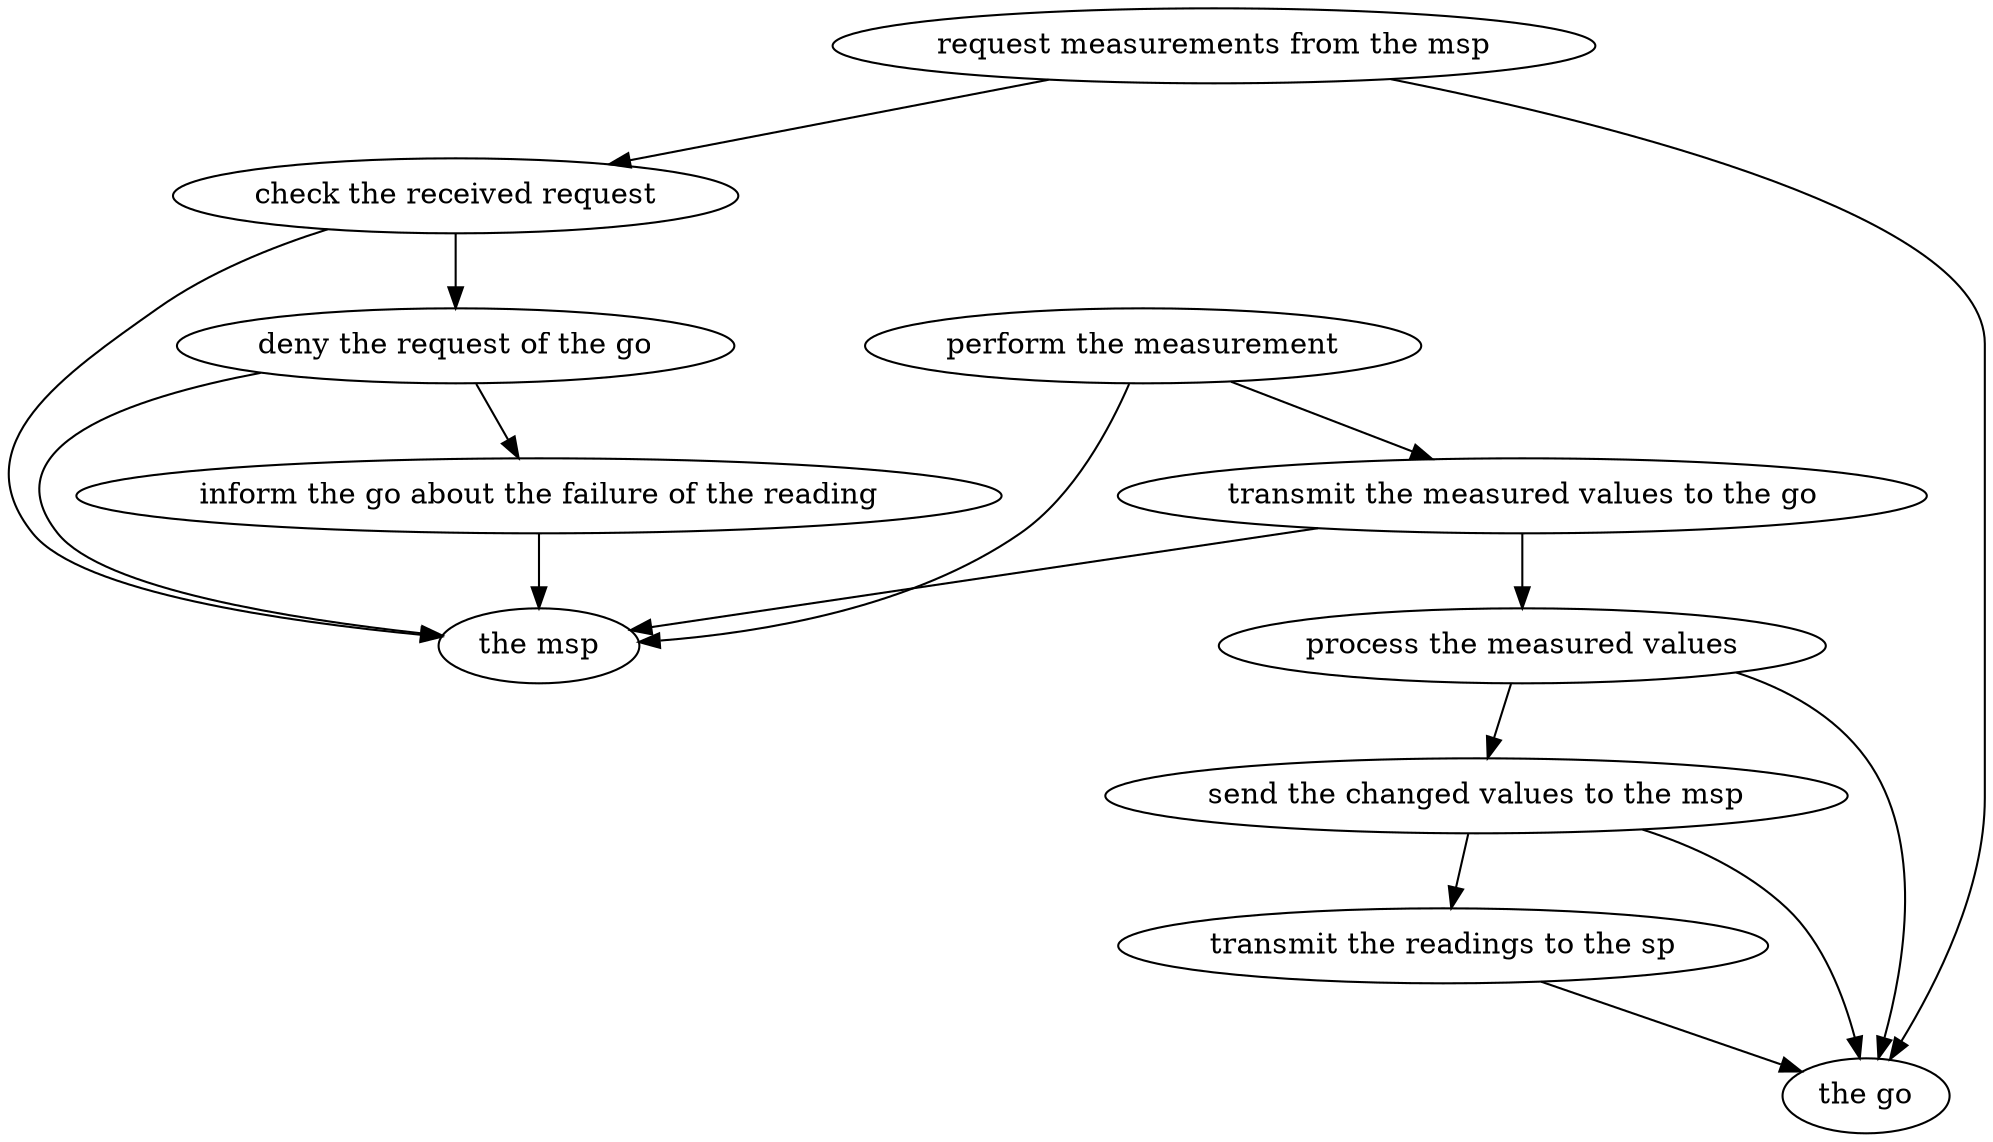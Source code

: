 strict digraph "doc-10.11" {
	graph [name="doc-10.11"];
	"request measurements from the msp"	[attrs="{'type': 'Activity', 'label': 'request measurements from the msp'}"];
	"check the received request"	[attrs="{'type': 'Activity', 'label': 'check the received request'}"];
	"request measurements from the msp" -> "check the received request"	[attrs="{'type': 'flow', 'label': 'flow'}"];
	"the go"	[attrs="{'type': 'Actor', 'label': 'the go'}"];
	"request measurements from the msp" -> "the go"	[attrs="{'type': 'actor performer', 'label': 'actor performer'}"];
	"deny the request of the go"	[attrs="{'type': 'Activity', 'label': 'deny the request of the go'}"];
	"check the received request" -> "deny the request of the go"	[attrs="{'type': 'flow', 'label': 'flow'}"];
	"the msp"	[attrs="{'type': 'Actor', 'label': 'the msp'}"];
	"check the received request" -> "the msp"	[attrs="{'type': 'actor performer', 'label': 'actor performer'}"];
	"inform the go about the failure of the reading"	[attrs="{'type': 'Activity', 'label': 'inform the go about the failure of the reading'}"];
	"deny the request of the go" -> "inform the go about the failure of the reading"	[attrs="{'type': 'flow', 'label': 'flow'}"];
	"deny the request of the go" -> "the msp"	[attrs="{'type': 'actor performer', 'label': 'actor performer'}"];
	"perform the measurement"	[attrs="{'type': 'Activity', 'label': 'perform the measurement'}"];
	"transmit the measured values to the go"	[attrs="{'type': 'Activity', 'label': 'transmit the measured values to the go'}"];
	"perform the measurement" -> "transmit the measured values to the go"	[attrs="{'type': 'flow', 'label': 'flow'}"];
	"perform the measurement" -> "the msp"	[attrs="{'type': 'actor performer', 'label': 'actor performer'}"];
	"inform the go about the failure of the reading" -> "the msp"	[attrs="{'type': 'actor performer', 'label': 'actor performer'}"];
	"process the measured values"	[attrs="{'type': 'Activity', 'label': 'process the measured values'}"];
	"transmit the measured values to the go" -> "process the measured values"	[attrs="{'type': 'flow', 'label': 'flow'}"];
	"transmit the measured values to the go" -> "the msp"	[attrs="{'type': 'actor performer', 'label': 'actor performer'}"];
	"send the changed values to the msp"	[attrs="{'type': 'Activity', 'label': 'send the changed values to the msp'}"];
	"process the measured values" -> "send the changed values to the msp"	[attrs="{'type': 'flow', 'label': 'flow'}"];
	"process the measured values" -> "the go"	[attrs="{'type': 'actor performer', 'label': 'actor performer'}"];
	"transmit the readings to the sp"	[attrs="{'type': 'Activity', 'label': 'transmit the readings to the sp'}"];
	"send the changed values to the msp" -> "transmit the readings to the sp"	[attrs="{'type': 'flow', 'label': 'flow'}"];
	"send the changed values to the msp" -> "the go"	[attrs="{'type': 'actor performer', 'label': 'actor performer'}"];
	"transmit the readings to the sp" -> "the go"	[attrs="{'type': 'actor performer', 'label': 'actor performer'}"];
}
